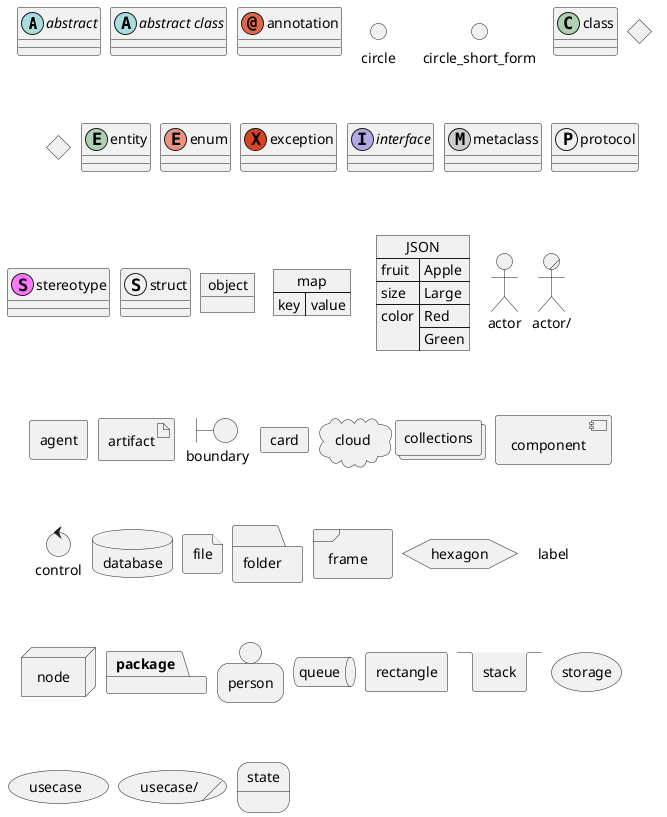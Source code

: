 @startuml 1mixing-all-elements
allowmixing

skinparam nodesep 10
abstract        abstract
abstract class  "abstract class"
annotation      annotation
circle          circle
()              circle_short_form
class           class
diamond         diamond
<>              diamond_short_form
entity          entity
enum            enum
exception       exception
interface       interface
metaclass       metaclass
protocol        protocol
stereotype      stereotype
struct          struct
object          object
map map {
 key => value
}
json JSON {
   "fruit":"Apple",
   "size":"Large",
   "color": ["Red", "Green"]
}
actor actor
actor/ "actor/"
agent agent
artifact artifact
boundary boundary
card card
circle circle
cloud cloud
collections collections
component component
control control
database database
entity entity
file file
folder folder
frame frame
hexagon hexagon
interface interface
label label
node node
package package
person person
queue queue
rectangle rectangle
stack stack
storage storage
usecase usecase
usecase/ "usecase/"
state state
@enduml